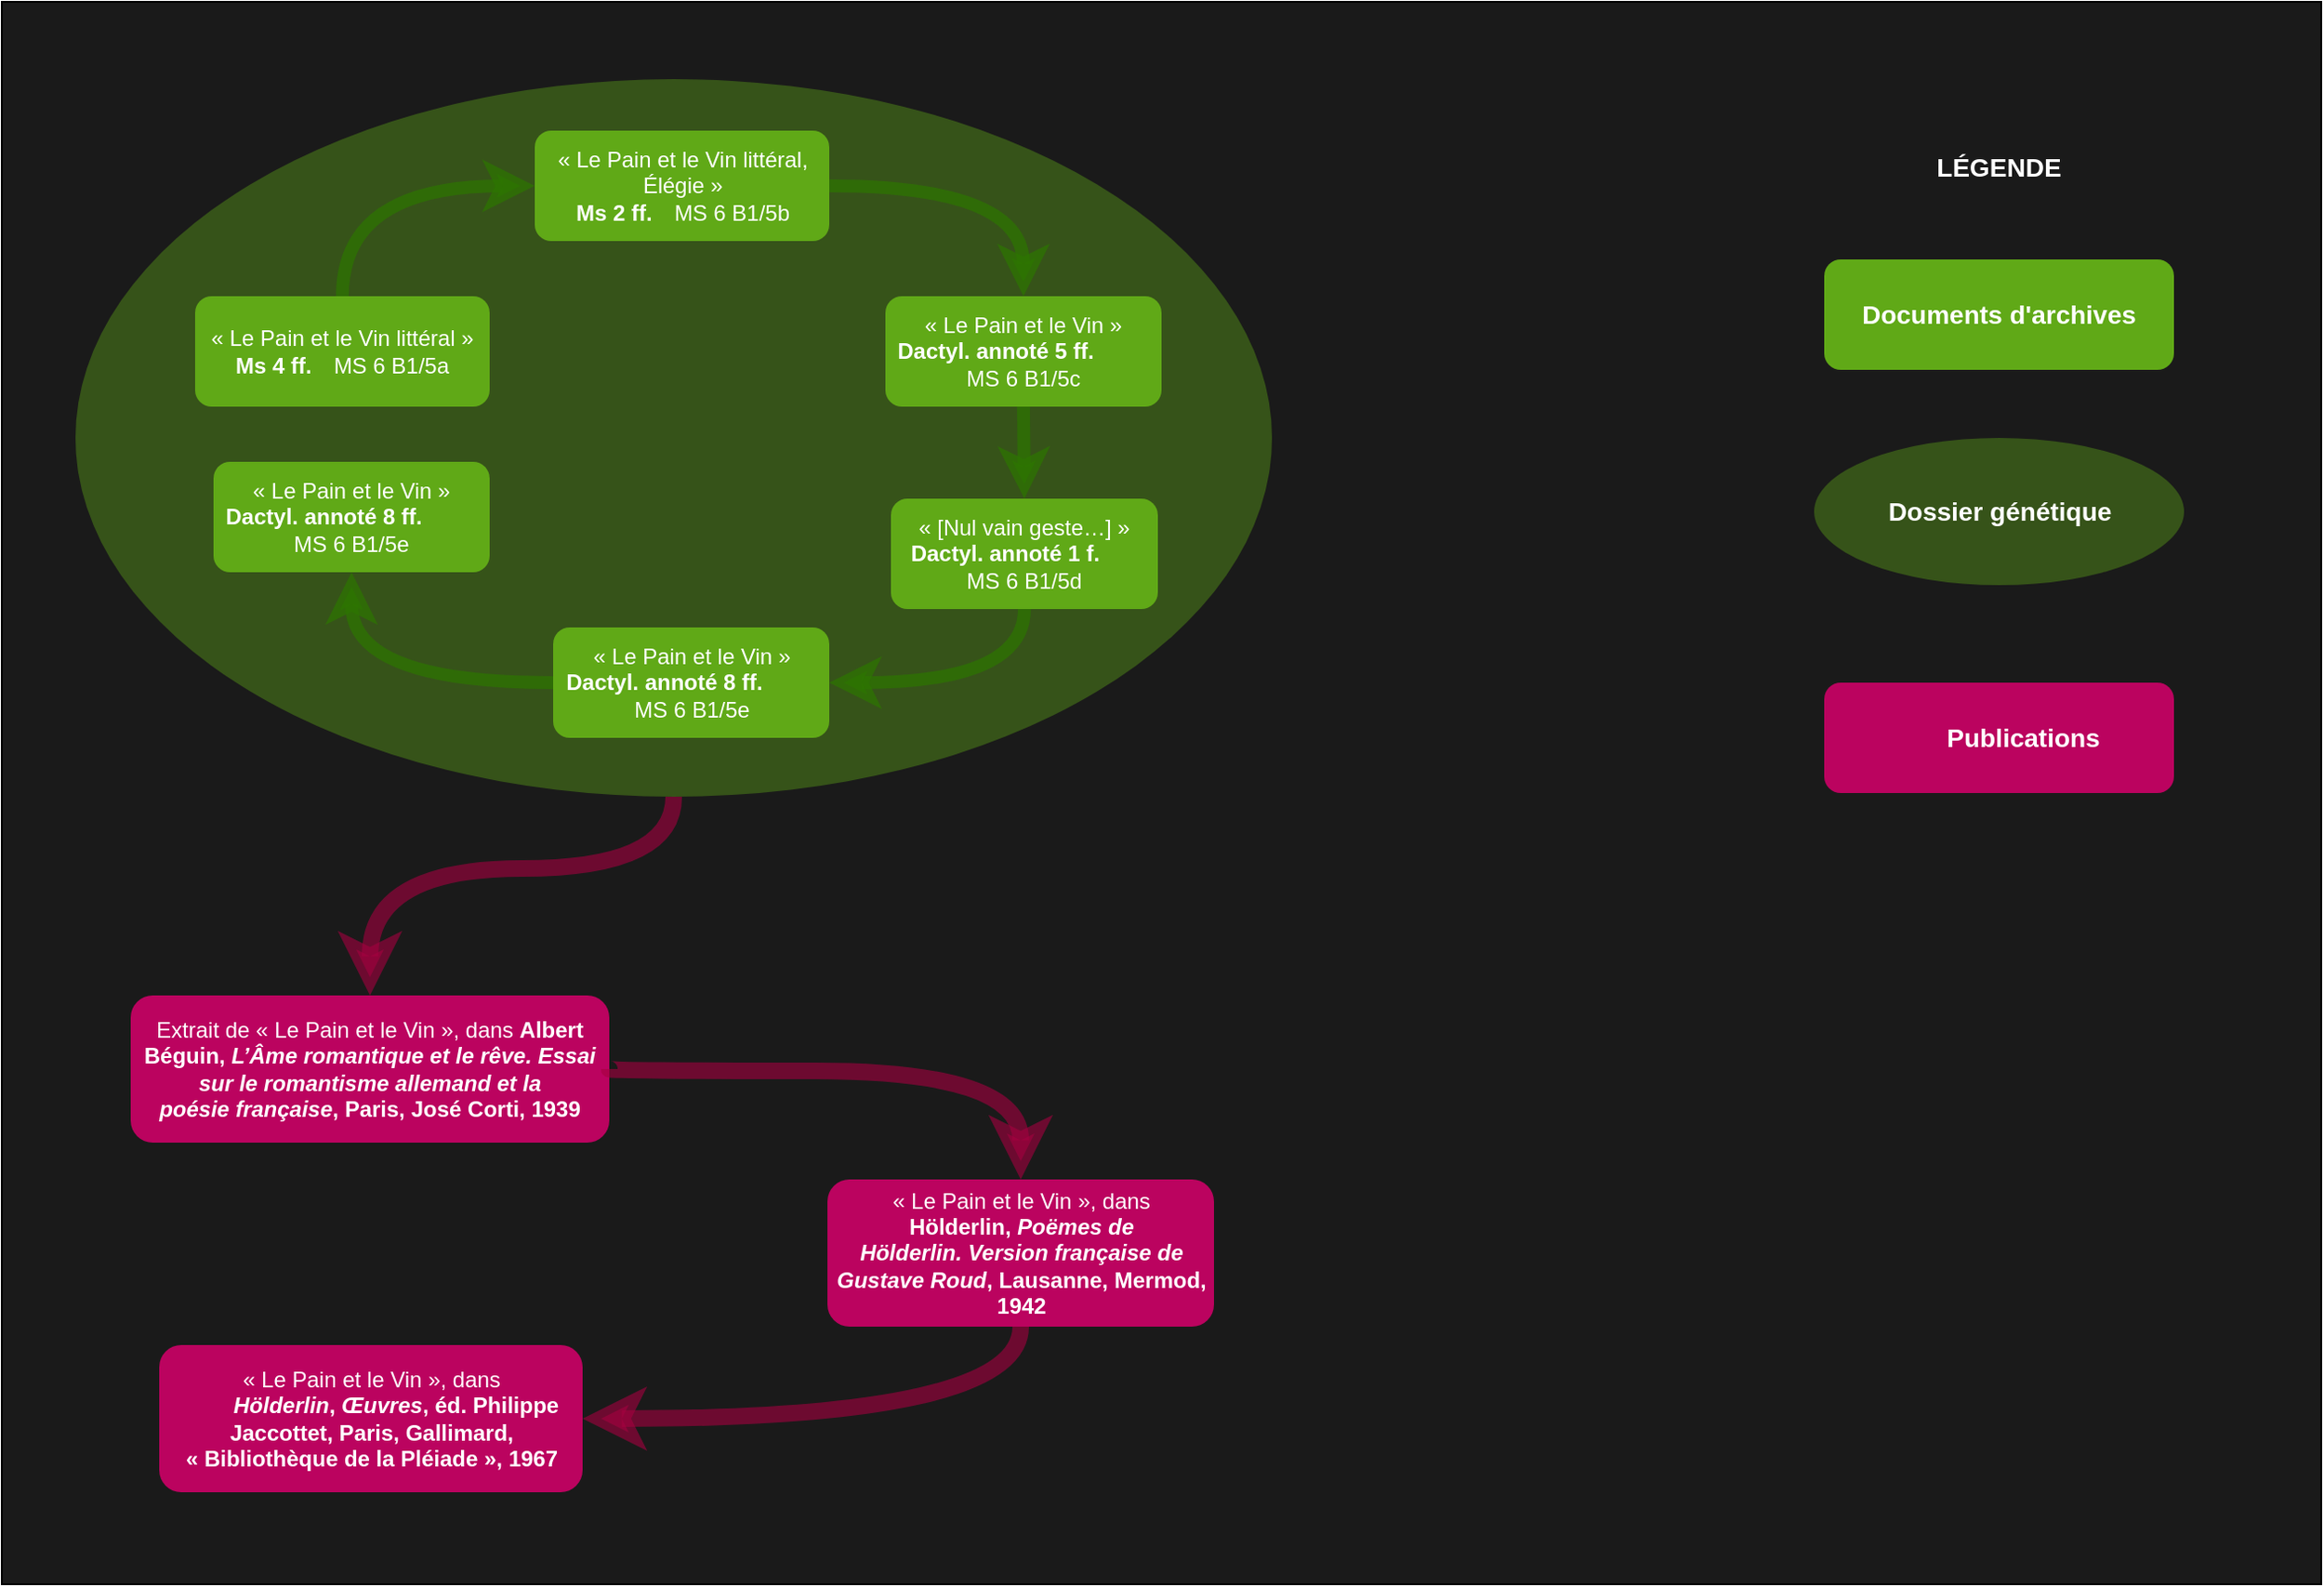 <mxfile pages="1" version="11.2.5" type="device"><diagram id="5LkJKmRUfhu__ag15CW3" name="Page-1"><mxGraphModel dx="1355" dy="1927" grid="1" gridSize="10" guides="1" tooltips="1" connect="1" arrows="1" fold="1" page="1" pageScale="1" pageWidth="850" pageHeight="1100" math="0" shadow="0"><root><mxCell id="0"/><mxCell id="1" parent="0"/><mxCell id="xSH2JktficslQuj2JTzt-1" value="" style="rounded=0;whiteSpace=wrap;html=1;fillColor=#1A1A1A;" parent="1" vertex="1"><mxGeometry x="50" y="-20" width="1260" height="860" as="geometry"/></mxCell><mxCell id="EHv0r3DHbdjwDvYXYAMD-16" value="" style="ellipse;whiteSpace=wrap;html=1;fillColor=#60a917;strokeColor=none;opacity=40;fontColor=#ffffff;" parent="1" vertex="1"><mxGeometry x="90" y="22" width="650" height="390" as="geometry"/></mxCell><mxCell id="EHv0r3DHbdjwDvYXYAMD-1" value="&lt;div&gt;&lt;span style=&quot;font-weight: normal&quot;&gt;« Le Pain et le Vin littéral »&lt;/span&gt;&lt;/div&gt;&lt;div&gt;Ms 4 ff.&lt;span style=&quot;font-weight: normal ; white-space: pre&quot;&gt;&#9;&lt;/span&gt;&lt;span style=&quot;font-weight: normal&quot;&gt;MS 6 B1/5a&lt;/span&gt;&lt;/div&gt;" style="rounded=1;whiteSpace=wrap;html=1;fillColor=#60a917;strokeColor=none;fontStyle=1;fontColor=#ffffff;" parent="1" vertex="1"><mxGeometry x="155" y="140" width="160" height="60" as="geometry"/></mxCell><mxCell id="EHv0r3DHbdjwDvYXYAMD-2" value="&lt;div&gt;&lt;span&gt;« Le Pain et le Vin littéral, Élégie »&lt;/span&gt;&lt;/div&gt;&lt;div&gt;&lt;span&gt;&lt;b&gt;Ms 2 ff.&lt;/b&gt;&lt;span style=&quot;white-space: pre&quot;&gt;&#9;&lt;/span&gt;MS 6 B1/5b&lt;/span&gt;&lt;/div&gt;" style="rounded=1;whiteSpace=wrap;html=1;fillColor=#60a917;strokeColor=none;fontStyle=0;fontColor=#ffffff;" parent="1" vertex="1"><mxGeometry x="339.5" y="50" width="160" height="60" as="geometry"/></mxCell><mxCell id="EHv0r3DHbdjwDvYXYAMD-3" value="&lt;div&gt;&lt;span style=&quot;font-weight: normal&quot;&gt;« Le Pain et le Vin »&lt;/span&gt;&lt;/div&gt;&lt;div&gt;Dactyl. annoté 5 ff.&lt;span style=&quot;font-weight: normal ; white-space: pre&quot;&gt;&#9;&lt;/span&gt;&lt;span style=&quot;font-weight: normal&quot;&gt;&amp;nbsp; MS 6 B1/5c&lt;/span&gt;&lt;/div&gt;" style="rounded=1;whiteSpace=wrap;html=1;fillColor=#60a917;strokeColor=none;fontStyle=1;fontColor=#ffffff;" parent="1" vertex="1"><mxGeometry x="530" y="140" width="150" height="60" as="geometry"/></mxCell><mxCell id="EHv0r3DHbdjwDvYXYAMD-4" value="&lt;div&gt;&lt;span style=&quot;font-weight: normal&quot;&gt;« [Nul vain geste…] »&lt;/span&gt;&lt;/div&gt;&lt;div&gt;Dactyl. annoté 1 f.&lt;span style=&quot;font-weight: normal ; white-space: pre&quot;&gt;&#9;&lt;/span&gt;&lt;span style=&quot;font-weight: normal&quot;&gt;&amp;nbsp; &amp;nbsp; &amp;nbsp; MS 6 B1/5d&lt;/span&gt;&lt;/div&gt;" style="rounded=1;whiteSpace=wrap;html=1;fillColor=#60a917;strokeColor=none;fontStyle=1;fontColor=#ffffff;" parent="1" vertex="1"><mxGeometry x="533" y="250" width="145" height="60" as="geometry"/></mxCell><mxCell id="EHv0r3DHbdjwDvYXYAMD-7" value="&lt;div&gt;&lt;span style=&quot;font-weight: normal&quot;&gt;« Le Pain et le Vin »&lt;/span&gt;&lt;/div&gt;&lt;div&gt;Dactyl. annoté 8 ff.&lt;span style=&quot;font-weight: normal ; white-space: pre&quot;&gt;&#9;&lt;/span&gt;&lt;span style=&quot;font-weight: normal&quot;&gt;&amp;nbsp; MS 6 B1/5e&lt;/span&gt;&lt;/div&gt;" style="rounded=1;whiteSpace=wrap;html=1;fillColor=#60a917;strokeColor=none;fontStyle=1;fontColor=#ffffff;" parent="1" vertex="1"><mxGeometry x="349.5" y="320" width="150" height="60" as="geometry"/></mxCell><mxCell id="EHv0r3DHbdjwDvYXYAMD-8" value="&lt;div&gt;&lt;span style=&quot;font-weight: normal&quot;&gt;« Le Pain et le Vin »&lt;/span&gt;&lt;/div&gt;&lt;div&gt;Dactyl. annoté 8 ff.&lt;span style=&quot;font-weight: normal ; white-space: pre&quot;&gt;&#9;&lt;/span&gt;&lt;span style=&quot;font-weight: normal&quot;&gt;&amp;nbsp; MS 6 B1/5e&lt;/span&gt;&lt;/div&gt;" style="rounded=1;whiteSpace=wrap;html=1;fillColor=#60a917;strokeColor=none;fontStyle=1;fontColor=#ffffff;" parent="1" vertex="1"><mxGeometry x="165" y="230" width="150" height="60" as="geometry"/></mxCell><mxCell id="EHv0r3DHbdjwDvYXYAMD-10" value="" style="endArrow=classic;html=1;fontColor=#FFFFFF;entryX=0;entryY=0.5;entryDx=0;entryDy=0;exitX=0.5;exitY=0;exitDx=0;exitDy=0;edgeStyle=orthogonalEdgeStyle;curved=1;strokeColor=#2D7600;strokeWidth=7;fillColor=#60a917;opacity=70;" parent="1" source="EHv0r3DHbdjwDvYXYAMD-1" target="EHv0r3DHbdjwDvYXYAMD-2" edge="1"><mxGeometry width="50" height="50" relative="1" as="geometry"><mxPoint x="90" y="520" as="sourcePoint"/><mxPoint x="140" y="470" as="targetPoint"/></mxGeometry></mxCell><mxCell id="EHv0r3DHbdjwDvYXYAMD-11" value="" style="endArrow=classic;html=1;fontColor=#FFFFFF;entryX=0.5;entryY=0;entryDx=0;entryDy=0;exitX=1;exitY=0.5;exitDx=0;exitDy=0;edgeStyle=orthogonalEdgeStyle;curved=1;strokeColor=#2D7600;strokeWidth=7;fillColor=#60a917;opacity=70;" parent="1" source="EHv0r3DHbdjwDvYXYAMD-2" target="EHv0r3DHbdjwDvYXYAMD-3" edge="1"><mxGeometry width="50" height="50" relative="1" as="geometry"><mxPoint x="180" y="140" as="sourcePoint"/><mxPoint x="330" y="90" as="targetPoint"/></mxGeometry></mxCell><mxCell id="EHv0r3DHbdjwDvYXYAMD-12" value="" style="endArrow=classic;html=1;fontColor=#FFFFFF;entryX=0.5;entryY=0;entryDx=0;entryDy=0;exitX=0.5;exitY=1;exitDx=0;exitDy=0;strokeColor=#2D7600;strokeWidth=7;fillColor=#60a917;opacity=70;" parent="1" source="EHv0r3DHbdjwDvYXYAMD-3" target="EHv0r3DHbdjwDvYXYAMD-4" edge="1"><mxGeometry width="50" height="50" relative="1" as="geometry"><mxPoint x="490" y="90" as="sourcePoint"/><mxPoint x="615" y="140" as="targetPoint"/></mxGeometry></mxCell><mxCell id="EHv0r3DHbdjwDvYXYAMD-13" value="" style="endArrow=classic;html=1;fontColor=#FFFFFF;entryX=1;entryY=0.5;entryDx=0;entryDy=0;exitX=0.5;exitY=1;exitDx=0;exitDy=0;edgeStyle=orthogonalEdgeStyle;curved=1;strokeColor=#2D7600;strokeWidth=7;fillColor=#60a917;opacity=70;" parent="1" source="EHv0r3DHbdjwDvYXYAMD-4" target="EHv0r3DHbdjwDvYXYAMD-7" edge="1"><mxGeometry width="50" height="50" relative="1" as="geometry"><mxPoint x="615" y="200" as="sourcePoint"/><mxPoint x="613" y="270" as="targetPoint"/></mxGeometry></mxCell><mxCell id="EHv0r3DHbdjwDvYXYAMD-14" value="" style="endArrow=classic;html=1;fontColor=#FFFFFF;exitX=0;exitY=0.5;exitDx=0;exitDy=0;edgeStyle=orthogonalEdgeStyle;curved=1;strokeColor=#2D7600;strokeWidth=7;fillColor=#60a917;opacity=70;" parent="1" source="EHv0r3DHbdjwDvYXYAMD-7" target="EHv0r3DHbdjwDvYXYAMD-8" edge="1"><mxGeometry width="50" height="50" relative="1" as="geometry"><mxPoint x="663" y="330" as="sourcePoint"/><mxPoint x="580" y="430" as="targetPoint"/></mxGeometry></mxCell><mxCell id="EHv0r3DHbdjwDvYXYAMD-17" value="&lt;font style=&quot;font-size: 12px&quot;&gt;&lt;span style=&quot;text-indent: 0.7cm&quot;&gt;&lt;span style=&quot;font-weight: normal&quot;&gt;Extrait de « Le Pain et le Vin », dans &lt;/span&gt;Albert Béguin,&amp;nbsp;&lt;/span&gt;&lt;i style=&quot;text-indent: 0.7cm&quot;&gt;L’Âme&amp;nbsp;&lt;/i&gt;&lt;i style=&quot;text-indent: 0.7cm&quot;&gt;romantique et le rêve. Essai sur le romantisme allemand et la poésie&amp;nbsp;&lt;/i&gt;&lt;font style=&quot;text-indent: 0.7cm ; font-size: 12px&quot;&gt;&lt;span lang=&quot;fr-FR&quot;&gt;&lt;i&gt;française&lt;/i&gt;&lt;/span&gt;&lt;/font&gt;&lt;font style=&quot;text-indent: 0.7cm ; font-size: 12px&quot;&gt;&lt;span lang=&quot;fr-FR&quot;&gt;,&amp;nbsp;&lt;/span&gt;&lt;/font&gt;&lt;span style=&quot;text-indent: 0.7cm&quot;&gt;Paris, José Corti, 1939&lt;/span&gt;&lt;font face=&quot;Times New Roman, serif&quot; style=&quot;font-weight: normal ; text-indent: 0.7cm&quot;&gt;&lt;span lang=&quot;fr-FR&quot;&gt;&lt;br&gt;&lt;/span&gt;&lt;/font&gt;&lt;/font&gt;" style="rounded=1;whiteSpace=wrap;html=1;fillColor=#CC0066;strokeColor=none;fontColor=#ffffff;fontStyle=1;align=center;opacity=90;" parent="1" vertex="1"><mxGeometry x="120" y="520" width="260" height="80" as="geometry"/></mxCell><mxCell id="EHv0r3DHbdjwDvYXYAMD-18" value="&lt;span style=&quot;background-color: transparent ; text-indent: 0.7cm&quot;&gt;&lt;span style=&quot;font-weight: normal&quot;&gt;« Le Pain et le Vin », dans&lt;/span&gt;&lt;br&gt;Hölderlin, &lt;/span&gt;&lt;i style=&quot;background-color: transparent ; text-indent: 0.7cm&quot;&gt;Poëmes de&lt;br&gt;Hölderlin. Version française de Gustave Roud&lt;/i&gt;&lt;span style=&quot;background-color: transparent ; text-indent: 0.7cm&quot;&gt;, Lausanne, Mermod,&lt;br&gt;1942&lt;/span&gt;" style="rounded=1;whiteSpace=wrap;html=1;fillColor=#CC0066;strokeColor=none;fontColor=#ffffff;fontStyle=1;align=center;opacity=90;" parent="1" vertex="1"><mxGeometry x="498.5" y="620" width="210" height="80" as="geometry"/></mxCell><mxCell id="EHv0r3DHbdjwDvYXYAMD-19" value="&lt;font style=&quot;background-color: transparent ; text-indent: 0.7cm&quot;&gt;&lt;span lang=&quot;fr-FR&quot;&gt;&lt;span style=&quot;text-indent: 26.457px&quot;&gt;&lt;span style=&quot;font-weight: normal&quot;&gt;« Le Pain et le Vin », dans&lt;/span&gt;&lt;br&gt;&lt;div style=&quot;text-indent: 26.457px&quot;&gt;&lt;font style=&quot;background-color: transparent ; text-indent: 0.7cm&quot;&gt;&lt;span lang=&quot;fr-FR&quot;&gt;&lt;i&gt;Hölderlin&lt;/i&gt;&lt;/span&gt;&lt;/font&gt;&lt;font style=&quot;background-color: transparent ; text-indent: 0.7cm&quot;&gt;&lt;span lang=&quot;fr-FR&quot;&gt;,&amp;nbsp;&lt;/span&gt;&lt;/font&gt;&lt;font style=&quot;background-color: transparent ; text-indent: 0.7cm&quot;&gt;&lt;span lang=&quot;fr-FR&quot;&gt;&lt;i&gt;Œuvres&lt;/i&gt;&lt;/span&gt;&lt;/font&gt;&lt;font style=&quot;background-color: transparent ; text-indent: 0.7cm&quot;&gt;&lt;span lang=&quot;fr-FR&quot;&gt;,&amp;nbsp;éd. Philippe Jaccottet, Paris, Gallimard, «&amp;nbsp;Bibliothèque de la Pléiade », 1967&lt;/span&gt;&lt;/font&gt;&lt;/div&gt;&lt;/span&gt;&lt;/span&gt;&lt;/font&gt;" style="rounded=1;whiteSpace=wrap;html=1;fillColor=#CC0066;strokeColor=none;fontColor=#ffffff;fontStyle=1;align=center;opacity=90;" parent="1" vertex="1"><mxGeometry x="135.5" y="710" width="230" height="80" as="geometry"/></mxCell><mxCell id="EHv0r3DHbdjwDvYXYAMD-20" value="" style="endArrow=classic;html=1;fontColor=#FFFFFF;entryX=0.5;entryY=0;entryDx=0;entryDy=0;strokeColor=#A50040;fillColor=#d80073;opacity=60;edgeStyle=orthogonalEdgeStyle;curved=1;strokeWidth=9;" parent="1" source="EHv0r3DHbdjwDvYXYAMD-16" target="EHv0r3DHbdjwDvYXYAMD-17" edge="1"><mxGeometry width="50" height="50" relative="1" as="geometry"><mxPoint x="415" y="431" as="sourcePoint"/><mxPoint x="770" y="290" as="targetPoint"/><Array as="points"><mxPoint x="415" y="451"/><mxPoint x="250" y="451"/></Array></mxGeometry></mxCell><mxCell id="EHv0r3DHbdjwDvYXYAMD-23" value="" style="endArrow=classic;html=1;fontColor=#FFFFFF;strokeColor=#A50040;fillColor=#d80073;opacity=60;edgeStyle=orthogonalEdgeStyle;curved=1;strokeWidth=9;exitX=1;exitY=0.5;exitDx=0;exitDy=0;entryX=0.5;entryY=0;entryDx=0;entryDy=0;" parent="1" source="EHv0r3DHbdjwDvYXYAMD-17" target="EHv0r3DHbdjwDvYXYAMD-18" edge="1"><mxGeometry width="50" height="50" relative="1" as="geometry"><mxPoint x="427.324" y="539.165" as="sourcePoint"/><mxPoint x="462.618" y="676.441" as="targetPoint"/><Array as="points"><mxPoint x="380.5" y="561"/><mxPoint x="603.5" y="561"/></Array></mxGeometry></mxCell><mxCell id="EHv0r3DHbdjwDvYXYAMD-28" value="" style="endArrow=classic;html=1;fontColor=#FFFFFF;strokeColor=#A50040;fillColor=#d80073;opacity=60;strokeWidth=9;exitX=0.5;exitY=1;exitDx=0;exitDy=0;entryX=1;entryY=0.5;entryDx=0;entryDy=0;edgeStyle=orthogonalEdgeStyle;curved=1;" parent="1" source="EHv0r3DHbdjwDvYXYAMD-18" target="EHv0r3DHbdjwDvYXYAMD-19" edge="1"><mxGeometry width="50" height="50" relative="1" as="geometry"><mxPoint x="580.5" y="750" as="sourcePoint"/><mxPoint x="590.5" y="810" as="targetPoint"/></mxGeometry></mxCell><mxCell id="UYgHh-8szbszUYti_rns-1" value="&lt;span style=&quot;font-size: 14px&quot;&gt;Documents d'archives&lt;/span&gt;" style="rounded=1;whiteSpace=wrap;html=1;fillColor=#60a917;strokeColor=none;fontStyle=1;fontColor=#ffffff;" vertex="1" parent="1"><mxGeometry x="1040" y="120" width="190" height="60" as="geometry"/></mxCell><mxCell id="UYgHh-8szbszUYti_rns-3" value="&lt;div style=&quot;text-indent: 26.457px&quot;&gt;&lt;span&gt;&lt;font style=&quot;font-size: 14px&quot;&gt;Publications&lt;/font&gt;&lt;/span&gt;&lt;/div&gt;" style="rounded=1;whiteSpace=wrap;html=1;fillColor=#CC0066;strokeColor=none;fontColor=#ffffff;fontStyle=1;align=center;opacity=90;" vertex="1" parent="1"><mxGeometry x="1040" y="350" width="190" height="60" as="geometry"/></mxCell><mxCell id="UYgHh-8szbszUYti_rns-4" value="&lt;b&gt;&lt;font style=&quot;font-size: 14px&quot;&gt;Dossier génétique&lt;/font&gt;&lt;/b&gt;" style="ellipse;whiteSpace=wrap;html=1;fillColor=#60a917;strokeColor=none;opacity=40;fontColor=#ffffff;" vertex="1" parent="1"><mxGeometry x="1034.5" y="217" width="201" height="80" as="geometry"/></mxCell><mxCell id="UYgHh-8szbszUYti_rns-5" value="&lt;span style=&quot;font-size: 14px&quot;&gt;LÉGENDE&lt;/span&gt;" style="rounded=1;whiteSpace=wrap;html=1;fillColor=none;strokeColor=none;fontStyle=1;fontColor=#ffffff;" vertex="1" parent="1"><mxGeometry x="1040" y="40" width="190" height="60" as="geometry"/></mxCell></root></mxGraphModel></diagram></mxfile>